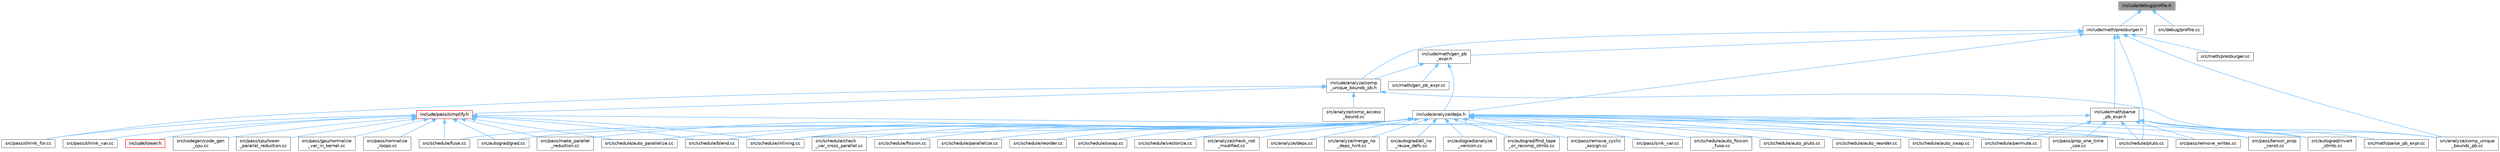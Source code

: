 digraph "include/debug/profile.h"
{
 // LATEX_PDF_SIZE
  bgcolor="transparent";
  edge [fontname=Helvetica,fontsize=10,labelfontname=Helvetica,labelfontsize=10];
  node [fontname=Helvetica,fontsize=10,shape=box,height=0.2,width=0.4];
  Node1 [label="include/debug/profile.h",height=0.2,width=0.4,color="gray40", fillcolor="grey60", style="filled", fontcolor="black",tooltip=" "];
  Node1 -> Node2 [dir="back",color="steelblue1",style="solid"];
  Node2 [label="include/math/presburger.h",height=0.2,width=0.4,color="grey40", fillcolor="white", style="filled",URL="$presburger_8h.html",tooltip=" "];
  Node2 -> Node3 [dir="back",color="steelblue1",style="solid"];
  Node3 [label="include/analyze/comp\l_unique_bounds_pb.h",height=0.2,width=0.4,color="grey40", fillcolor="white", style="filled",URL="$comp__unique__bounds__pb_8h.html",tooltip=" "];
  Node3 -> Node4 [dir="back",color="steelblue1",style="solid"];
  Node4 [label="include/pass/simplify.h",height=0.2,width=0.4,color="red", fillcolor="#FFF0F0", style="filled",URL="$simplify_8h.html",tooltip=" "];
  Node4 -> Node5 [dir="back",color="steelblue1",style="solid"];
  Node5 [label="include/lower.h",height=0.2,width=0.4,color="red", fillcolor="#FFF0F0", style="filled",URL="$lower_8h.html",tooltip=" "];
  Node4 -> Node7 [dir="back",color="steelblue1",style="solid"];
  Node7 [label="src/autograd/grad.cc",height=0.2,width=0.4,color="grey40", fillcolor="white", style="filled",URL="$grad_8cc.html",tooltip=" "];
  Node4 -> Node8 [dir="back",color="steelblue1",style="solid"];
  Node8 [label="src/codegen/code_gen\l_cpu.cc",height=0.2,width=0.4,color="grey40", fillcolor="white", style="filled",URL="$code__gen__cpu_8cc.html",tooltip=" "];
  Node4 -> Node9 [dir="back",color="steelblue1",style="solid"];
  Node9 [label="src/pass/cpu/lower\l_parallel_reduction.cc",height=0.2,width=0.4,color="grey40", fillcolor="white", style="filled",URL="$cpu_2lower__parallel__reduction_8cc.html",tooltip=" "];
  Node4 -> Node10 [dir="back",color="steelblue1",style="solid"];
  Node10 [label="src/pass/gpu/normalize\l_var_in_kernel.cc",height=0.2,width=0.4,color="grey40", fillcolor="white", style="filled",URL="$normalize__var__in__kernel_8cc.html",tooltip=" "];
  Node4 -> Node11 [dir="back",color="steelblue1",style="solid"];
  Node11 [label="src/pass/make_parallel\l_reduction.cc",height=0.2,width=0.4,color="grey40", fillcolor="white", style="filled",URL="$make__parallel__reduction_8cc.html",tooltip=" "];
  Node4 -> Node12 [dir="back",color="steelblue1",style="solid"];
  Node12 [label="src/pass/normalize\l_loops.cc",height=0.2,width=0.4,color="grey40", fillcolor="white", style="filled",URL="$normalize__loops_8cc.html",tooltip=" "];
  Node4 -> Node13 [dir="back",color="steelblue1",style="solid"];
  Node13 [label="src/pass/shrink_for.cc",height=0.2,width=0.4,color="grey40", fillcolor="white", style="filled",URL="$shrink__for_8cc.html",tooltip=" "];
  Node4 -> Node14 [dir="back",color="steelblue1",style="solid"];
  Node14 [label="src/pass/shrink_var.cc",height=0.2,width=0.4,color="grey40", fillcolor="white", style="filled",URL="$shrink__var_8cc.html",tooltip=" "];
  Node4 -> Node18 [dir="back",color="steelblue1",style="solid"];
  Node18 [label="src/schedule/auto_parallelize.cc",height=0.2,width=0.4,color="grey40", fillcolor="white", style="filled",URL="$auto__parallelize_8cc.html",tooltip=" "];
  Node4 -> Node19 [dir="back",color="steelblue1",style="solid"];
  Node19 [label="src/schedule/blend.cc",height=0.2,width=0.4,color="grey40", fillcolor="white", style="filled",URL="$blend_8cc.html",tooltip=" "];
  Node4 -> Node21 [dir="back",color="steelblue1",style="solid"];
  Node21 [label="src/schedule/fuse.cc",height=0.2,width=0.4,color="grey40", fillcolor="white", style="filled",URL="$fuse_8cc.html",tooltip=" "];
  Node4 -> Node22 [dir="back",color="steelblue1",style="solid"];
  Node22 [label="src/schedule/inlining.cc",height=0.2,width=0.4,color="grey40", fillcolor="white", style="filled",URL="$inlining_8cc.html",tooltip=" "];
  Node4 -> Node23 [dir="back",color="steelblue1",style="solid"];
  Node23 [label="src/schedule/pluto.cc",height=0.2,width=0.4,color="grey40", fillcolor="white", style="filled",URL="$pluto_8cc.html",tooltip=" "];
  Node3 -> Node27 [dir="back",color="steelblue1",style="solid"];
  Node27 [label="src/analyze/comp_access\l_bound.cc",height=0.2,width=0.4,color="grey40", fillcolor="white", style="filled",URL="$comp__access__bound_8cc.html",tooltip=" "];
  Node3 -> Node28 [dir="back",color="steelblue1",style="solid"];
  Node28 [label="src/analyze/comp_unique\l_bounds_pb.cc",height=0.2,width=0.4,color="grey40", fillcolor="white", style="filled",URL="$comp__unique__bounds__pb_8cc.html",tooltip=" "];
  Node3 -> Node13 [dir="back",color="steelblue1",style="solid"];
  Node2 -> Node29 [dir="back",color="steelblue1",style="solid"];
  Node29 [label="include/analyze/deps.h",height=0.2,width=0.4,color="grey40", fillcolor="white", style="filled",URL="$deps_8h.html",tooltip=" "];
  Node29 -> Node30 [dir="back",color="steelblue1",style="solid"];
  Node30 [label="src/analyze/check_not\l_modified.cc",height=0.2,width=0.4,color="grey40", fillcolor="white", style="filled",URL="$check__not__modified_8cc.html",tooltip=" "];
  Node29 -> Node31 [dir="back",color="steelblue1",style="solid"];
  Node31 [label="src/analyze/deps.cc",height=0.2,width=0.4,color="grey40", fillcolor="white", style="filled",URL="$deps_8cc.html",tooltip=" "];
  Node29 -> Node32 [dir="back",color="steelblue1",style="solid"];
  Node32 [label="src/analyze/merge_no\l_deps_hint.cc",height=0.2,width=0.4,color="grey40", fillcolor="white", style="filled",URL="$merge__no__deps__hint_8cc.html",tooltip=" "];
  Node29 -> Node33 [dir="back",color="steelblue1",style="solid"];
  Node33 [label="src/autograd/all_no\l_reuse_defs.cc",height=0.2,width=0.4,color="grey40", fillcolor="white", style="filled",URL="$all__no__reuse__defs_8cc.html",tooltip=" "];
  Node29 -> Node34 [dir="back",color="steelblue1",style="solid"];
  Node34 [label="src/autograd/analyze\l_version.cc",height=0.2,width=0.4,color="grey40", fillcolor="white", style="filled",URL="$analyze__version_8cc.html",tooltip=" "];
  Node29 -> Node35 [dir="back",color="steelblue1",style="solid"];
  Node35 [label="src/autograd/find_tape\l_or_recomp_stmts.cc",height=0.2,width=0.4,color="grey40", fillcolor="white", style="filled",URL="$find__tape__or__recomp__stmts_8cc.html",tooltip=" "];
  Node29 -> Node7 [dir="back",color="steelblue1",style="solid"];
  Node29 -> Node36 [dir="back",color="steelblue1",style="solid"];
  Node36 [label="src/autograd/invert\l_stmts.cc",height=0.2,width=0.4,color="grey40", fillcolor="white", style="filled",URL="$invert__stmts_8cc.html",tooltip=" "];
  Node29 -> Node11 [dir="back",color="steelblue1",style="solid"];
  Node29 -> Node37 [dir="back",color="steelblue1",style="solid"];
  Node37 [label="src/pass/prop_one_time\l_use.cc",height=0.2,width=0.4,color="grey40", fillcolor="white", style="filled",URL="$prop__one__time__use_8cc.html",tooltip=" "];
  Node29 -> Node38 [dir="back",color="steelblue1",style="solid"];
  Node38 [label="src/pass/remove_cyclic\l_assign.cc",height=0.2,width=0.4,color="grey40", fillcolor="white", style="filled",URL="$remove__cyclic__assign_8cc.html",tooltip=" "];
  Node29 -> Node39 [dir="back",color="steelblue1",style="solid"];
  Node39 [label="src/pass/remove_writes.cc",height=0.2,width=0.4,color="grey40", fillcolor="white", style="filled",URL="$remove__writes_8cc.html",tooltip=" "];
  Node29 -> Node40 [dir="back",color="steelblue1",style="solid"];
  Node40 [label="src/pass/sink_var.cc",height=0.2,width=0.4,color="grey40", fillcolor="white", style="filled",URL="$sink__var_8cc.html",tooltip=" "];
  Node29 -> Node41 [dir="back",color="steelblue1",style="solid"];
  Node41 [label="src/pass/tensor_prop\l_const.cc",height=0.2,width=0.4,color="grey40", fillcolor="white", style="filled",URL="$tensor__prop__const_8cc.html",tooltip=" "];
  Node29 -> Node42 [dir="back",color="steelblue1",style="solid"];
  Node42 [label="src/schedule/auto_fission\l_fuse.cc",height=0.2,width=0.4,color="grey40", fillcolor="white", style="filled",URL="$auto__fission__fuse_8cc.html",tooltip=" "];
  Node29 -> Node18 [dir="back",color="steelblue1",style="solid"];
  Node29 -> Node43 [dir="back",color="steelblue1",style="solid"];
  Node43 [label="src/schedule/auto_pluto.cc",height=0.2,width=0.4,color="grey40", fillcolor="white", style="filled",URL="$auto__pluto_8cc.html",tooltip=" "];
  Node29 -> Node44 [dir="back",color="steelblue1",style="solid"];
  Node44 [label="src/schedule/auto_reorder.cc",height=0.2,width=0.4,color="grey40", fillcolor="white", style="filled",URL="$auto__reorder_8cc.html",tooltip=" "];
  Node29 -> Node45 [dir="back",color="steelblue1",style="solid"];
  Node45 [label="src/schedule/auto_swap.cc",height=0.2,width=0.4,color="grey40", fillcolor="white", style="filled",URL="$auto__swap_8cc.html",tooltip=" "];
  Node29 -> Node19 [dir="back",color="steelblue1",style="solid"];
  Node29 -> Node46 [dir="back",color="steelblue1",style="solid"];
  Node46 [label="src/schedule/check\l_var_cross_parallel.cc",height=0.2,width=0.4,color="grey40", fillcolor="white", style="filled",URL="$check__var__cross__parallel_8cc.html",tooltip=" "];
  Node29 -> Node47 [dir="back",color="steelblue1",style="solid"];
  Node47 [label="src/schedule/fission.cc",height=0.2,width=0.4,color="grey40", fillcolor="white", style="filled",URL="$fission_8cc.html",tooltip=" "];
  Node29 -> Node21 [dir="back",color="steelblue1",style="solid"];
  Node29 -> Node22 [dir="back",color="steelblue1",style="solid"];
  Node29 -> Node48 [dir="back",color="steelblue1",style="solid"];
  Node48 [label="src/schedule/parallelize.cc",height=0.2,width=0.4,color="grey40", fillcolor="white", style="filled",URL="$parallelize_8cc.html",tooltip=" "];
  Node29 -> Node49 [dir="back",color="steelblue1",style="solid"];
  Node49 [label="src/schedule/permute.cc",height=0.2,width=0.4,color="grey40", fillcolor="white", style="filled",URL="$permute_8cc.html",tooltip=" "];
  Node29 -> Node23 [dir="back",color="steelblue1",style="solid"];
  Node29 -> Node50 [dir="back",color="steelblue1",style="solid"];
  Node50 [label="src/schedule/reorder.cc",height=0.2,width=0.4,color="grey40", fillcolor="white", style="filled",URL="$reorder_8cc.html",tooltip=" "];
  Node29 -> Node51 [dir="back",color="steelblue1",style="solid"];
  Node51 [label="src/schedule/swap.cc",height=0.2,width=0.4,color="grey40", fillcolor="white", style="filled",URL="$swap_8cc.html",tooltip=" "];
  Node29 -> Node52 [dir="back",color="steelblue1",style="solid"];
  Node52 [label="src/schedule/vectorize.cc",height=0.2,width=0.4,color="grey40", fillcolor="white", style="filled",URL="$vectorize_8cc.html",tooltip=" "];
  Node2 -> Node53 [dir="back",color="steelblue1",style="solid"];
  Node53 [label="include/math/gen_pb\l_expr.h",height=0.2,width=0.4,color="grey40", fillcolor="white", style="filled",URL="$gen__pb__expr_8h.html",tooltip=" "];
  Node53 -> Node3 [dir="back",color="steelblue1",style="solid"];
  Node53 -> Node29 [dir="back",color="steelblue1",style="solid"];
  Node53 -> Node54 [dir="back",color="steelblue1",style="solid"];
  Node54 [label="src/math/gen_pb_expr.cc",height=0.2,width=0.4,color="grey40", fillcolor="white", style="filled",URL="$gen__pb__expr_8cc.html",tooltip=" "];
  Node2 -> Node55 [dir="back",color="steelblue1",style="solid"];
  Node55 [label="include/math/parse\l_pb_expr.h",height=0.2,width=0.4,color="grey40", fillcolor="white", style="filled",URL="$parse__pb__expr_8h.html",tooltip=" "];
  Node55 -> Node28 [dir="back",color="steelblue1",style="solid"];
  Node55 -> Node36 [dir="back",color="steelblue1",style="solid"];
  Node55 -> Node56 [dir="back",color="steelblue1",style="solid"];
  Node56 [label="src/math/parse_pb_expr.cc",height=0.2,width=0.4,color="grey40", fillcolor="white", style="filled",URL="$parse__pb__expr_8cc.html",tooltip=" "];
  Node55 -> Node37 [dir="back",color="steelblue1",style="solid"];
  Node55 -> Node39 [dir="back",color="steelblue1",style="solid"];
  Node55 -> Node41 [dir="back",color="steelblue1",style="solid"];
  Node55 -> Node22 [dir="back",color="steelblue1",style="solid"];
  Node55 -> Node49 [dir="back",color="steelblue1",style="solid"];
  Node55 -> Node23 [dir="back",color="steelblue1",style="solid"];
  Node2 -> Node28 [dir="back",color="steelblue1",style="solid"];
  Node2 -> Node57 [dir="back",color="steelblue1",style="solid"];
  Node57 [label="src/math/presburger.cc",height=0.2,width=0.4,color="grey40", fillcolor="white", style="filled",URL="$presburger_8cc.html",tooltip=" "];
  Node2 -> Node23 [dir="back",color="steelblue1",style="solid"];
  Node1 -> Node58 [dir="back",color="steelblue1",style="solid"];
  Node58 [label="src/debug/profile.cc",height=0.2,width=0.4,color="grey40", fillcolor="white", style="filled",URL="$profile_8cc.html",tooltip=" "];
}

